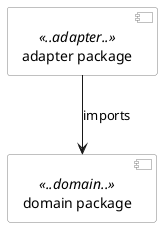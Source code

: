@startuml archunit

skinparam componentStyle uml2
skinparam component {
  BorderColor #grey
  BackgroundColor #white
}

[domain package] <<..domain..>>
[adapter package] <<..adapter..>>

[adapter package] --> [domain package] : imports

@enduml